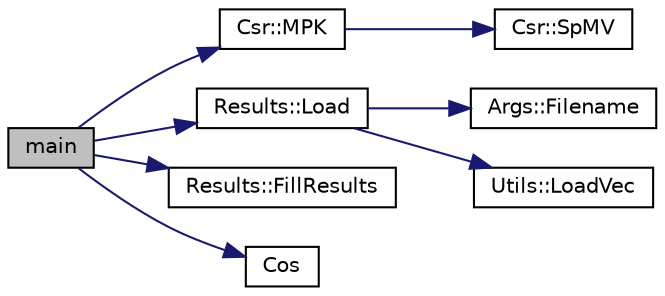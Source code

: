 digraph "main"
{
 // INTERACTIVE_SVG=YES
  edge [fontname="Helvetica",fontsize="10",labelfontname="Helvetica",labelfontsize="10"];
  node [fontname="Helvetica",fontsize="10",shape=record];
  rankdir="LR";
  Node3 [label="main",height=0.2,width=0.4,color="black", fillcolor="grey75", style="filled", fontcolor="black"];
  Node3 -> Node4 [color="midnightblue",fontsize="10",style="solid",fontname="Helvetica"];
  Node4 [label="Csr::MPK",height=0.2,width=0.4,color="black", fillcolor="white", style="filled",URL="$classCsr.html#a8dccec4715e4dcd9869f5815b411287c",tooltip="Preform a naive MPK. "];
  Node4 -> Node5 [color="midnightblue",fontsize="10",style="solid",fontname="Helvetica"];
  Node5 [label="Csr::SpMV",height=0.2,width=0.4,color="black", fillcolor="white", style="filled",URL="$classCsr.html#a426210bc389ac2e5d201747a49f649ee",tooltip="Execute an SpMV operation on the given vector and the value represented by ptr, col and val..."];
  Node3 -> Node6 [color="midnightblue",fontsize="10",style="solid",fontname="Helvetica"];
  Node6 [label="Results::Load",height=0.2,width=0.4,color="black", fillcolor="white", style="filled",URL="$classResults.html#a9dc3f0e9a25a8ab6a622f70398100680",tooltip="Load the results. "];
  Node6 -> Node7 [color="midnightblue",fontsize="10",style="solid",fontname="Helvetica"];
  Node7 [label="Args::Filename",height=0.2,width=0.4,color="black", fillcolor="white", style="filled",URL="$structArgs.html#aff027a269cf379ef43b568a4473a80ed",tooltip="Generate filename based on arguments. "];
  Node6 -> Node8 [color="midnightblue",fontsize="10",style="solid",fontname="Helvetica"];
  Node8 [label="Utils::LoadVec",height=0.2,width=0.4,color="black", fillcolor="white", style="filled",URL="$namespaceUtils.html#ac9c057b695ce4189d1263da4ed791896",tooltip="Load vector froum file stream,. "];
  Node3 -> Node9 [color="midnightblue",fontsize="10",style="solid",fontname="Helvetica"];
  Node9 [label="Results::FillResults",height=0.2,width=0.4,color="black", fillcolor="white", style="filled",URL="$classResults.html#a33df7e16835145a12e97d400fe88f51a",tooltip="Fill results[vect_idx[i]] = val[i]. "];
  Node3 -> Node10 [color="midnightblue",fontsize="10",style="solid",fontname="Helvetica"];
  Node10 [label="Cos",height=0.2,width=0.4,color="black", fillcolor="white", style="filled",URL="$pdmpk__test_8cc.html#a3b36b309b16270fed8e1f8ad1790643d",tooltip="Calculate the cosine of vectors v1 and v2. "];
}
